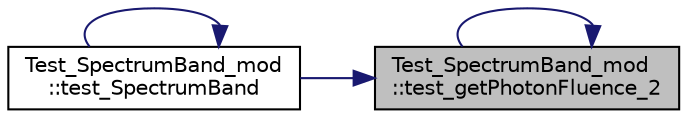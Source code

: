 digraph "Test_SpectrumBand_mod::test_getPhotonFluence_2"
{
 // LATEX_PDF_SIZE
  edge [fontname="Helvetica",fontsize="10",labelfontname="Helvetica",labelfontsize="10"];
  node [fontname="Helvetica",fontsize="10",shape=record];
  rankdir="RL";
  Node1 [label="Test_SpectrumBand_mod\l::test_getPhotonFluence_2",height=0.2,width=0.4,color="black", fillcolor="grey75", style="filled", fontcolor="black",tooltip="Test the integration of only the upper tail."];
  Node1 -> Node1 [dir="back",color="midnightblue",fontsize="10",style="solid",fontname="Helvetica"];
  Node1 -> Node2 [dir="back",color="midnightblue",fontsize="10",style="solid",fontname="Helvetica"];
  Node2 [label="Test_SpectrumBand_mod\l::test_SpectrumBand",height=0.2,width=0.4,color="black", fillcolor="white", style="filled",URL="$namespaceTest__SpectrumBand__mod.html#a57364a7f85b628ca3cc00da33d206c24",tooltip=" "];
  Node2 -> Node2 [dir="back",color="midnightblue",fontsize="10",style="solid",fontname="Helvetica"];
}
